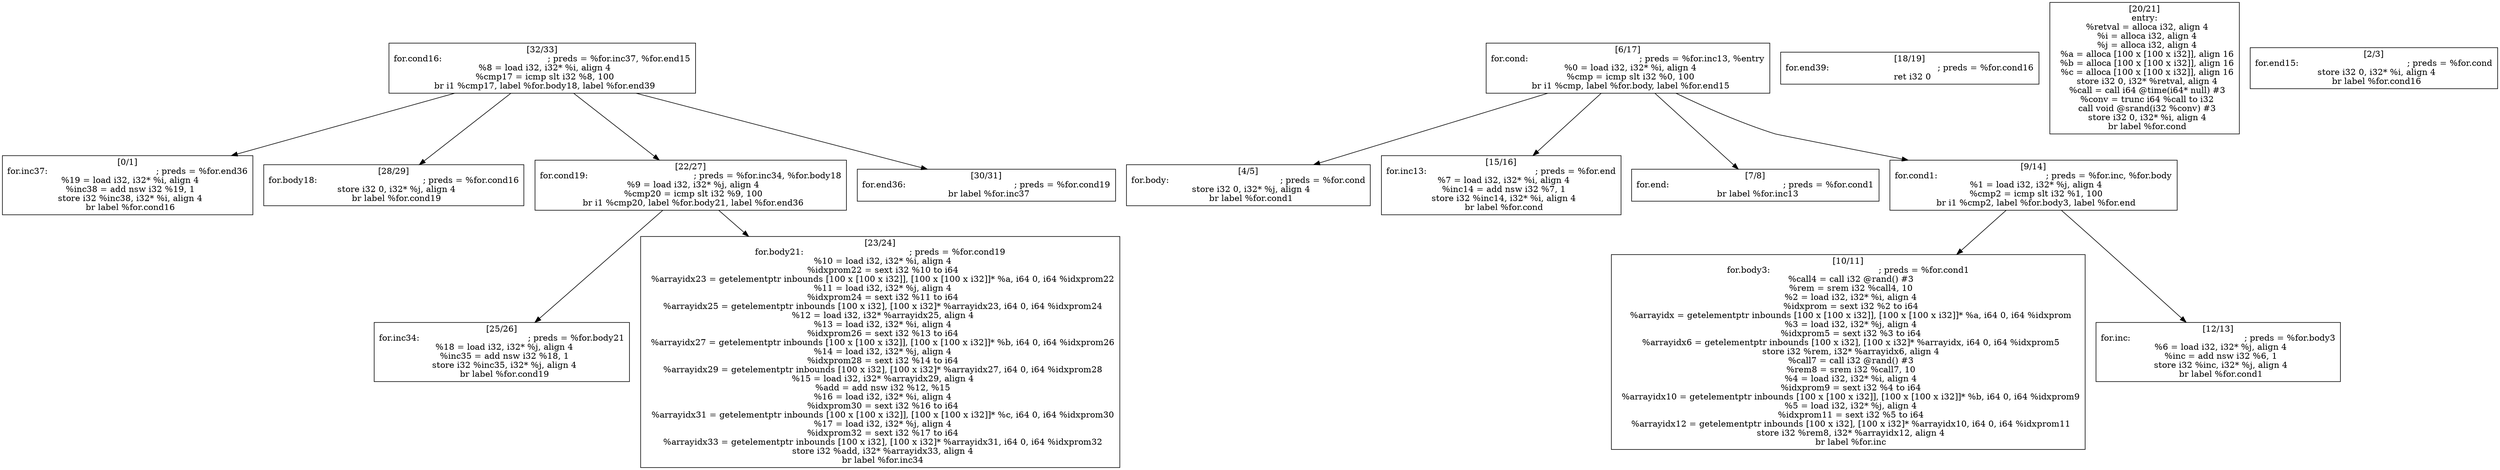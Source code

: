 
digraph G {


node44 [label="[0/1]
for.inc37:                                        ; preds = %for.end36
  %19 = load i32, i32* %i, align 4
  %inc38 = add nsw i32 %19, 1
  store i32 %inc38, i32* %i, align 4
  br label %for.cond16
",shape=rectangle ]
node39 [label="[4/5]
for.body:                                         ; preds = %for.cond
  store i32 0, i32* %j, align 4
  br label %for.cond1
",shape=rectangle ]
node43 [label="[28/29]
for.body18:                                       ; preds = %for.cond16
  store i32 0, i32* %j, align 4
  br label %for.cond19
",shape=rectangle ]
node41 [label="[32/33]
for.cond16:                                       ; preds = %for.inc37, %for.end15
  %8 = load i32, i32* %i, align 4
  %cmp17 = icmp slt i32 %8, 100
  br i1 %cmp17, label %for.body18, label %for.end39
",shape=rectangle ]
node53 [label="[10/11]
for.body3:                                        ; preds = %for.cond1
  %call4 = call i32 @rand() #3
  %rem = srem i32 %call4, 10
  %2 = load i32, i32* %i, align 4
  %idxprom = sext i32 %2 to i64
  %arrayidx = getelementptr inbounds [100 x [100 x i32]], [100 x [100 x i32]]* %a, i64 0, i64 %idxprom
  %3 = load i32, i32* %j, align 4
  %idxprom5 = sext i32 %3 to i64
  %arrayidx6 = getelementptr inbounds [100 x i32], [100 x i32]* %arrayidx, i64 0, i64 %idxprom5
  store i32 %rem, i32* %arrayidx6, align 4
  %call7 = call i32 @rand() #3
  %rem8 = srem i32 %call7, 10
  %4 = load i32, i32* %i, align 4
  %idxprom9 = sext i32 %4 to i64
  %arrayidx10 = getelementptr inbounds [100 x [100 x i32]], [100 x [100 x i32]]* %b, i64 0, i64 %idxprom9
  %5 = load i32, i32* %j, align 4
  %idxprom11 = sext i32 %5 to i64
  %arrayidx12 = getelementptr inbounds [100 x i32], [100 x i32]* %arrayidx10, i64 0, i64 %idxprom11
  store i32 %rem8, i32* %arrayidx12, align 4
  br label %for.inc
",shape=rectangle ]
node42 [label="[25/26]
for.inc34:                                        ; preds = %for.body21
  %18 = load i32, i32* %j, align 4
  %inc35 = add nsw i32 %18, 1
  store i32 %inc35, i32* %j, align 4
  br label %for.cond19
",shape=rectangle ]
node48 [label="[6/17]
for.cond:                                         ; preds = %for.inc13, %entry
  %0 = load i32, i32* %i, align 4
  %cmp = icmp slt i32 %0, 100
  br i1 %cmp, label %for.body, label %for.end15
",shape=rectangle ]
node49 [label="[15/16]
for.inc13:                                        ; preds = %for.end
  %7 = load i32, i32* %i, align 4
  %inc14 = add nsw i32 %7, 1
  store i32 %inc14, i32* %i, align 4
  br label %for.cond
",shape=rectangle ]
node45 [label="[22/27]
for.cond19:                                       ; preds = %for.inc34, %for.body18
  %9 = load i32, i32* %j, align 4
  %cmp20 = icmp slt i32 %9, 100
  br i1 %cmp20, label %for.body21, label %for.end36
",shape=rectangle ]
node55 [label="[7/8]
for.end:                                          ; preds = %for.cond1
  br label %for.inc13
",shape=rectangle ]
node46 [label="[30/31]
for.end36:                                        ; preds = %for.cond19
  br label %for.inc37
",shape=rectangle ]
node47 [label="[18/19]
for.end39:                                        ; preds = %for.cond16
  ret i32 0
",shape=rectangle ]
node50 [label="[20/21]
entry:
  %retval = alloca i32, align 4
  %i = alloca i32, align 4
  %j = alloca i32, align 4
  %a = alloca [100 x [100 x i32]], align 16
  %b = alloca [100 x [100 x i32]], align 16
  %c = alloca [100 x [100 x i32]], align 16
  store i32 0, i32* %retval, align 4
  %call = call i64 @time(i64* null) #3
  %conv = trunc i64 %call to i32
  call void @srand(i32 %conv) #3
  store i32 0, i32* %i, align 4
  br label %for.cond
",shape=rectangle ]
node51 [label="[12/13]
for.inc:                                          ; preds = %for.body3
  %6 = load i32, i32* %j, align 4
  %inc = add nsw i32 %6, 1
  store i32 %inc, i32* %j, align 4
  br label %for.cond1
",shape=rectangle ]
node52 [label="[2/3]
for.end15:                                        ; preds = %for.cond
  store i32 0, i32* %i, align 4
  br label %for.cond16
",shape=rectangle ]
node40 [label="[23/24]
for.body21:                                       ; preds = %for.cond19
  %10 = load i32, i32* %i, align 4
  %idxprom22 = sext i32 %10 to i64
  %arrayidx23 = getelementptr inbounds [100 x [100 x i32]], [100 x [100 x i32]]* %a, i64 0, i64 %idxprom22
  %11 = load i32, i32* %j, align 4
  %idxprom24 = sext i32 %11 to i64
  %arrayidx25 = getelementptr inbounds [100 x i32], [100 x i32]* %arrayidx23, i64 0, i64 %idxprom24
  %12 = load i32, i32* %arrayidx25, align 4
  %13 = load i32, i32* %i, align 4
  %idxprom26 = sext i32 %13 to i64
  %arrayidx27 = getelementptr inbounds [100 x [100 x i32]], [100 x [100 x i32]]* %b, i64 0, i64 %idxprom26
  %14 = load i32, i32* %j, align 4
  %idxprom28 = sext i32 %14 to i64
  %arrayidx29 = getelementptr inbounds [100 x i32], [100 x i32]* %arrayidx27, i64 0, i64 %idxprom28
  %15 = load i32, i32* %arrayidx29, align 4
  %add = add nsw i32 %12, %15
  %16 = load i32, i32* %i, align 4
  %idxprom30 = sext i32 %16 to i64
  %arrayidx31 = getelementptr inbounds [100 x [100 x i32]], [100 x [100 x i32]]* %c, i64 0, i64 %idxprom30
  %17 = load i32, i32* %j, align 4
  %idxprom32 = sext i32 %17 to i64
  %arrayidx33 = getelementptr inbounds [100 x i32], [100 x i32]* %arrayidx31, i64 0, i64 %idxprom32
  store i32 %add, i32* %arrayidx33, align 4
  br label %for.inc34
",shape=rectangle ]
node54 [label="[9/14]
for.cond1:                                        ; preds = %for.inc, %for.body
  %1 = load i32, i32* %j, align 4
  %cmp2 = icmp slt i32 %1, 100
  br i1 %cmp2, label %for.body3, label %for.end
",shape=rectangle ]

node41->node43 [ ]
node48->node39 [ ]
node41->node45 [ ]
node41->node46 [ ]
node48->node55 [ ]
node54->node51 [ ]
node54->node53 [ ]
node48->node54 [ ]
node48->node49 [ ]
node41->node44 [ ]
node45->node42 [ ]
node45->node40 [ ]


}
